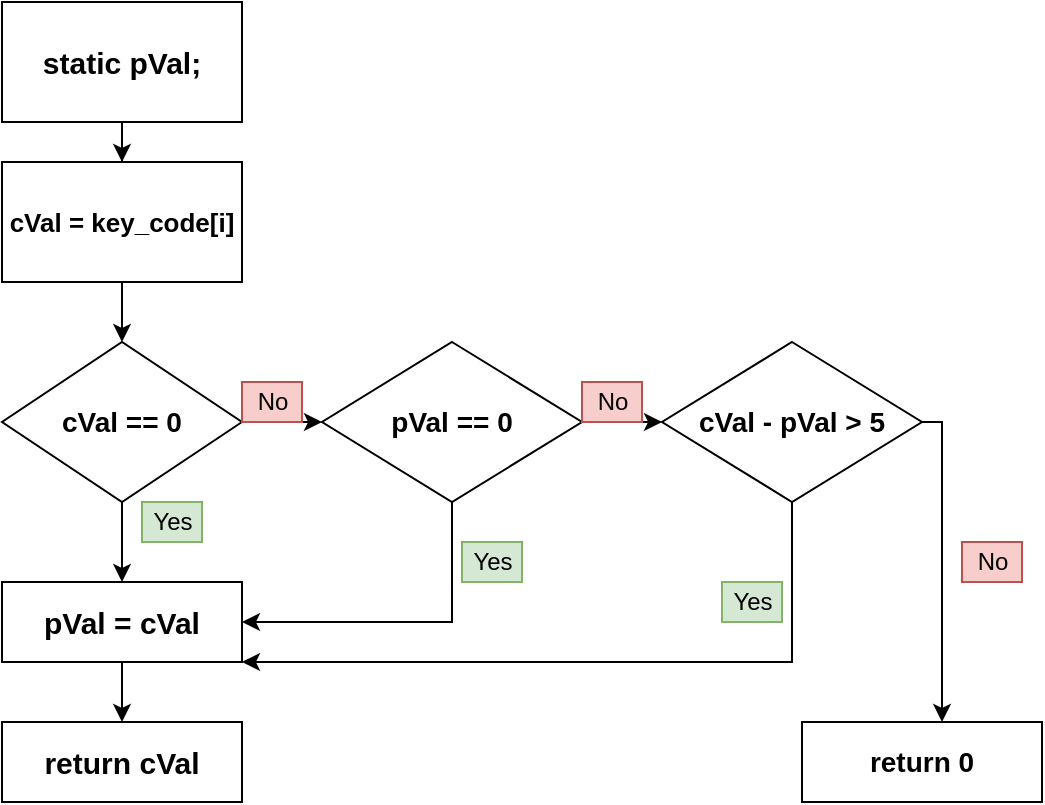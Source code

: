 <mxfile version="17.1.2" type="device"><diagram id="0heD-01_5j-4hKRUMUTZ" name="Page-1"><mxGraphModel dx="1038" dy="579" grid="1" gridSize="10" guides="1" tooltips="1" connect="1" arrows="1" fold="1" page="1" pageScale="1" pageWidth="850" pageHeight="1100" math="0" shadow="0"><root><mxCell id="0"/><mxCell id="1" parent="0"/><mxCell id="TYoW6hCfD15i7B0vGIl5-9" style="edgeStyle=orthogonalEdgeStyle;rounded=0;orthogonalLoop=1;jettySize=auto;html=1;entryX=0.5;entryY=0;entryDx=0;entryDy=0;" edge="1" parent="1" source="TYoW6hCfD15i7B0vGIl5-1" target="TYoW6hCfD15i7B0vGIl5-2"><mxGeometry relative="1" as="geometry"/></mxCell><mxCell id="TYoW6hCfD15i7B0vGIl5-1" value="&lt;b&gt;&lt;font style=&quot;font-size: 15px&quot;&gt;static pVal;&lt;/font&gt;&lt;/b&gt;" style="rounded=0;whiteSpace=wrap;html=1;" vertex="1" parent="1"><mxGeometry x="250" y="20" width="120" height="60" as="geometry"/></mxCell><mxCell id="TYoW6hCfD15i7B0vGIl5-13" style="edgeStyle=orthogonalEdgeStyle;rounded=0;orthogonalLoop=1;jettySize=auto;html=1;entryX=0;entryY=0.5;entryDx=0;entryDy=0;" edge="1" parent="1" source="TYoW6hCfD15i7B0vGIl5-2" target="TYoW6hCfD15i7B0vGIl5-3"><mxGeometry relative="1" as="geometry"/></mxCell><mxCell id="TYoW6hCfD15i7B0vGIl5-2" value="&lt;b&gt;&lt;font style=&quot;font-size: 13px&quot;&gt;cVal = key_code[i]&lt;/font&gt;&lt;/b&gt;" style="rounded=0;whiteSpace=wrap;html=1;" vertex="1" parent="1"><mxGeometry x="250" y="100" width="120" height="60" as="geometry"/></mxCell><mxCell id="TYoW6hCfD15i7B0vGIl5-14" style="edgeStyle=orthogonalEdgeStyle;rounded=0;orthogonalLoop=1;jettySize=auto;html=1;entryX=0.5;entryY=0;entryDx=0;entryDy=0;" edge="1" parent="1" source="TYoW6hCfD15i7B0vGIl5-3" target="TYoW6hCfD15i7B0vGIl5-4"><mxGeometry relative="1" as="geometry"/></mxCell><mxCell id="TYoW6hCfD15i7B0vGIl5-16" style="edgeStyle=orthogonalEdgeStyle;rounded=0;orthogonalLoop=1;jettySize=auto;html=1;entryX=0;entryY=0.5;entryDx=0;entryDy=0;" edge="1" parent="1" source="TYoW6hCfD15i7B0vGIl5-3" target="TYoW6hCfD15i7B0vGIl5-7"><mxGeometry relative="1" as="geometry"/></mxCell><mxCell id="TYoW6hCfD15i7B0vGIl5-3" value="&lt;b&gt;&lt;font style=&quot;font-size: 14px&quot;&gt;cVal == 0&lt;/font&gt;&lt;/b&gt;" style="rhombus;whiteSpace=wrap;html=1;direction=south;" vertex="1" parent="1"><mxGeometry x="250" y="190" width="120" height="80" as="geometry"/></mxCell><mxCell id="TYoW6hCfD15i7B0vGIl5-15" style="edgeStyle=orthogonalEdgeStyle;rounded=0;orthogonalLoop=1;jettySize=auto;html=1;entryX=0.5;entryY=0;entryDx=0;entryDy=0;" edge="1" parent="1" source="TYoW6hCfD15i7B0vGIl5-4" target="TYoW6hCfD15i7B0vGIl5-5"><mxGeometry relative="1" as="geometry"/></mxCell><mxCell id="TYoW6hCfD15i7B0vGIl5-4" value="&lt;b&gt;&lt;font style=&quot;font-size: 15px&quot;&gt;pVal = cVal&lt;/font&gt;&lt;/b&gt;" style="rounded=0;whiteSpace=wrap;html=1;" vertex="1" parent="1"><mxGeometry x="250" y="310" width="120" height="40" as="geometry"/></mxCell><mxCell id="TYoW6hCfD15i7B0vGIl5-5" value="&lt;b&gt;&lt;font style=&quot;font-size: 15px&quot;&gt;return cVal&lt;/font&gt;&lt;/b&gt;" style="rounded=0;whiteSpace=wrap;html=1;" vertex="1" parent="1"><mxGeometry x="250" y="380" width="120" height="40" as="geometry"/></mxCell><mxCell id="TYoW6hCfD15i7B0vGIl5-19" style="edgeStyle=orthogonalEdgeStyle;rounded=0;orthogonalLoop=1;jettySize=auto;html=1;entryX=1;entryY=1;entryDx=0;entryDy=0;" edge="1" parent="1" source="TYoW6hCfD15i7B0vGIl5-6" target="TYoW6hCfD15i7B0vGIl5-4"><mxGeometry relative="1" as="geometry"><Array as="points"><mxPoint x="645" y="350"/></Array></mxGeometry></mxCell><mxCell id="TYoW6hCfD15i7B0vGIl5-20" style="edgeStyle=orthogonalEdgeStyle;rounded=0;orthogonalLoop=1;jettySize=auto;html=1;" edge="1" parent="1" source="TYoW6hCfD15i7B0vGIl5-6" target="TYoW6hCfD15i7B0vGIl5-8"><mxGeometry relative="1" as="geometry"><Array as="points"><mxPoint x="720" y="230"/></Array></mxGeometry></mxCell><mxCell id="TYoW6hCfD15i7B0vGIl5-6" value="&lt;b&gt;&lt;font style=&quot;font-size: 14px&quot;&gt;cVal - pVal &amp;gt; 5&lt;/font&gt;&lt;/b&gt;" style="rhombus;whiteSpace=wrap;html=1;" vertex="1" parent="1"><mxGeometry x="580" y="190" width="130" height="80" as="geometry"/></mxCell><mxCell id="TYoW6hCfD15i7B0vGIl5-17" style="edgeStyle=orthogonalEdgeStyle;rounded=0;orthogonalLoop=1;jettySize=auto;html=1;entryX=1;entryY=0.5;entryDx=0;entryDy=0;" edge="1" parent="1" source="TYoW6hCfD15i7B0vGIl5-7" target="TYoW6hCfD15i7B0vGIl5-4"><mxGeometry relative="1" as="geometry"><Array as="points"><mxPoint x="475" y="330"/></Array></mxGeometry></mxCell><mxCell id="TYoW6hCfD15i7B0vGIl5-18" style="edgeStyle=orthogonalEdgeStyle;rounded=0;orthogonalLoop=1;jettySize=auto;html=1;entryX=0;entryY=0.5;entryDx=0;entryDy=0;" edge="1" parent="1" source="TYoW6hCfD15i7B0vGIl5-7" target="TYoW6hCfD15i7B0vGIl5-6"><mxGeometry relative="1" as="geometry"/></mxCell><mxCell id="TYoW6hCfD15i7B0vGIl5-7" value="&lt;b&gt;&lt;font style=&quot;font-size: 14px&quot;&gt;pVal == 0&lt;/font&gt;&lt;/b&gt;" style="rhombus;whiteSpace=wrap;html=1;" vertex="1" parent="1"><mxGeometry x="410" y="190" width="130" height="80" as="geometry"/></mxCell><mxCell id="TYoW6hCfD15i7B0vGIl5-8" value="&lt;b&gt;&lt;font style=&quot;font-size: 14px&quot;&gt;return 0&lt;/font&gt;&lt;/b&gt;" style="rounded=0;whiteSpace=wrap;html=1;" vertex="1" parent="1"><mxGeometry x="650" y="380" width="120" height="40" as="geometry"/></mxCell><mxCell id="TYoW6hCfD15i7B0vGIl5-21" value="No" style="text;html=1;align=center;verticalAlign=middle;resizable=0;points=[];autosize=1;strokeColor=#b85450;fillColor=#f8cecc;" vertex="1" parent="1"><mxGeometry x="370" y="210" width="30" height="20" as="geometry"/></mxCell><mxCell id="TYoW6hCfD15i7B0vGIl5-22" value="No" style="text;html=1;align=center;verticalAlign=middle;resizable=0;points=[];autosize=1;strokeColor=#b85450;fillColor=#f8cecc;" vertex="1" parent="1"><mxGeometry x="540" y="210" width="30" height="20" as="geometry"/></mxCell><mxCell id="TYoW6hCfD15i7B0vGIl5-23" value="No" style="text;html=1;align=center;verticalAlign=middle;resizable=0;points=[];autosize=1;strokeColor=#b85450;fillColor=#f8cecc;" vertex="1" parent="1"><mxGeometry x="730" y="290" width="30" height="20" as="geometry"/></mxCell><mxCell id="TYoW6hCfD15i7B0vGIl5-24" value="Yes" style="text;html=1;align=center;verticalAlign=middle;resizable=0;points=[];autosize=1;strokeColor=#82b366;fillColor=#d5e8d4;" vertex="1" parent="1"><mxGeometry x="320" y="270" width="30" height="20" as="geometry"/></mxCell><mxCell id="TYoW6hCfD15i7B0vGIl5-25" value="Yes" style="text;html=1;align=center;verticalAlign=middle;resizable=0;points=[];autosize=1;strokeColor=#82b366;fillColor=#d5e8d4;" vertex="1" parent="1"><mxGeometry x="480" y="290" width="30" height="20" as="geometry"/></mxCell><mxCell id="TYoW6hCfD15i7B0vGIl5-26" value="Yes" style="text;html=1;align=center;verticalAlign=middle;resizable=0;points=[];autosize=1;strokeColor=#82b366;fillColor=#d5e8d4;" vertex="1" parent="1"><mxGeometry x="610" y="310" width="30" height="20" as="geometry"/></mxCell></root></mxGraphModel></diagram></mxfile>